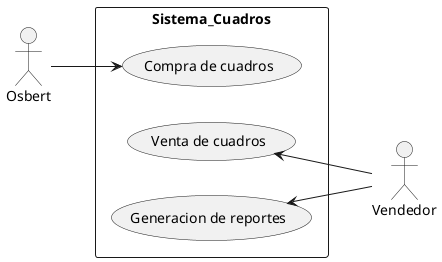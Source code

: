 @startuml
left to right direction
skinparam packageStyle rectangle
actor Osbert
actor Vendedor

  rectangle Sistema_Cuadros {
    Osbert --> (Compra de cuadros)
    (Venta de cuadros) <-- Vendedor
    (Generacion de reportes) <-- Vendedor
  }

@enduml
